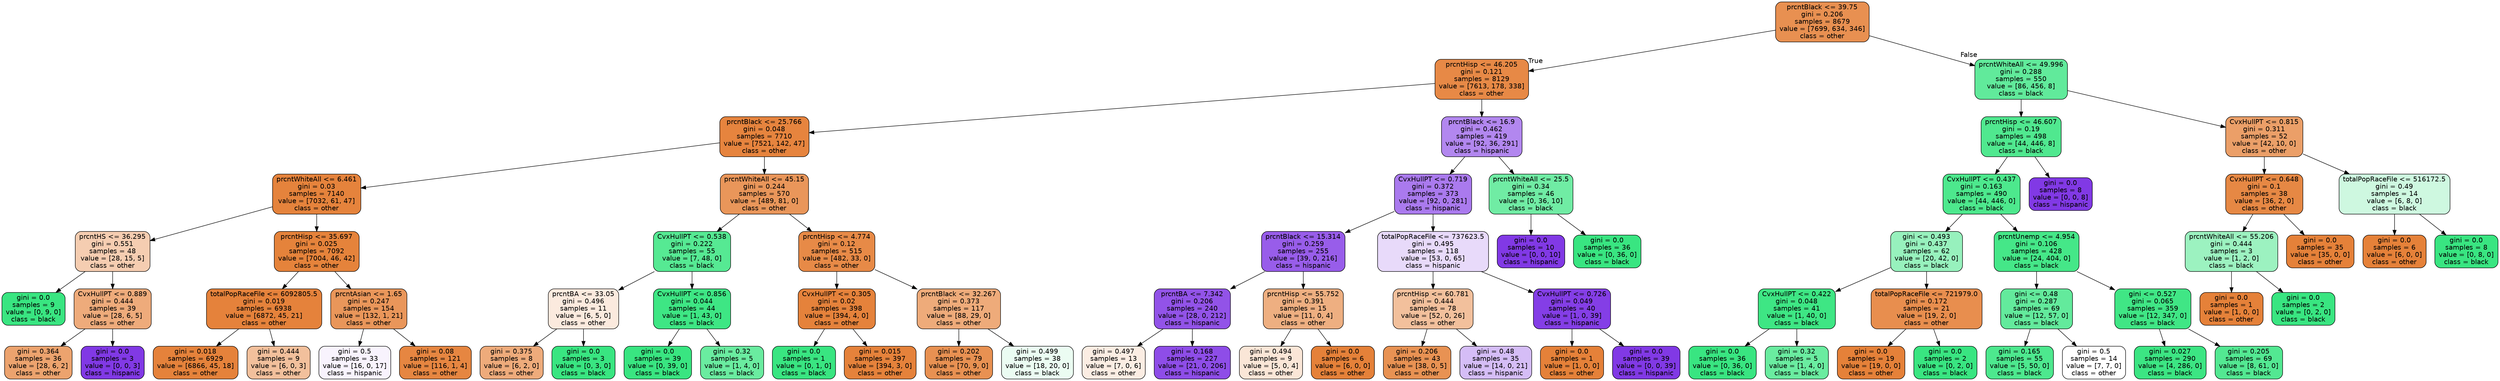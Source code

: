 digraph Tree {
node [shape=box, style="filled, rounded", color="black", fontname="helvetica"] ;
edge [fontname="helvetica"] ;
0 [label="prcntBlack <= 39.75\ngini = 0.206\nsamples = 8679\nvalue = [7699, 634, 346]\nclass = other", fillcolor="#e89051"] ;
1 [label="prcntHisp <= 46.205\ngini = 0.121\nsamples = 8129\nvalue = [7613, 178, 338]\nclass = other", fillcolor="#e78946"] ;
0 -> 1 [labeldistance=2.5, labelangle=45, headlabel="True"] ;
2 [label="prcntBlack <= 25.766\ngini = 0.048\nsamples = 7710\nvalue = [7521, 142, 47]\nclass = other", fillcolor="#e6843e"] ;
1 -> 2 ;
3 [label="prcntWhiteAll <= 6.461\ngini = 0.03\nsamples = 7140\nvalue = [7032, 61, 47]\nclass = other", fillcolor="#e5833c"] ;
2 -> 3 ;
4 [label="prcntHS <= 36.295\ngini = 0.551\nsamples = 48\nvalue = [28, 15, 5]\nclass = other", fillcolor="#f5cdb1"] ;
3 -> 4 ;
5 [label="gini = 0.0\nsamples = 9\nvalue = [0, 9, 0]\nclass = black", fillcolor="#39e581"] ;
4 -> 5 ;
6 [label="CvxHullPT <= 0.889\ngini = 0.444\nsamples = 39\nvalue = [28, 6, 5]\nclass = other", fillcolor="#eeab7b"] ;
4 -> 6 ;
7 [label="gini = 0.364\nsamples = 36\nvalue = [28, 6, 2]\nclass = other", fillcolor="#eca36e"] ;
6 -> 7 ;
8 [label="gini = 0.0\nsamples = 3\nvalue = [0, 0, 3]\nclass = hispanic", fillcolor="#8139e5"] ;
6 -> 8 ;
9 [label="prcntHisp <= 35.697\ngini = 0.025\nsamples = 7092\nvalue = [7004, 46, 42]\nclass = other", fillcolor="#e5833b"] ;
3 -> 9 ;
10 [label="totalPopRaceFile <= 6092805.5\ngini = 0.019\nsamples = 6938\nvalue = [6872, 45, 21]\nclass = other", fillcolor="#e5823b"] ;
9 -> 10 ;
11 [label="gini = 0.018\nsamples = 6929\nvalue = [6866, 45, 18]\nclass = other", fillcolor="#e5823b"] ;
10 -> 11 ;
12 [label="gini = 0.444\nsamples = 9\nvalue = [6, 0, 3]\nclass = other", fillcolor="#f2c09c"] ;
10 -> 12 ;
13 [label="prcntAsian <= 1.65\ngini = 0.247\nsamples = 154\nvalue = [132, 1, 21]\nclass = other", fillcolor="#e9965a"] ;
9 -> 13 ;
14 [label="gini = 0.5\nsamples = 33\nvalue = [16, 0, 17]\nclass = hispanic", fillcolor="#f8f3fd"] ;
13 -> 14 ;
15 [label="gini = 0.08\nsamples = 121\nvalue = [116, 1, 4]\nclass = other", fillcolor="#e68641"] ;
13 -> 15 ;
16 [label="prcntWhiteAll <= 45.15\ngini = 0.244\nsamples = 570\nvalue = [489, 81, 0]\nclass = other", fillcolor="#e9965a"] ;
2 -> 16 ;
17 [label="CvxHullPT <= 0.538\ngini = 0.222\nsamples = 55\nvalue = [7, 48, 0]\nclass = black", fillcolor="#56e993"] ;
16 -> 17 ;
18 [label="prcntBA <= 33.05\ngini = 0.496\nsamples = 11\nvalue = [6, 5, 0]\nclass = other", fillcolor="#fbeade"] ;
17 -> 18 ;
19 [label="gini = 0.375\nsamples = 8\nvalue = [6, 2, 0]\nclass = other", fillcolor="#eeab7b"] ;
18 -> 19 ;
20 [label="gini = 0.0\nsamples = 3\nvalue = [0, 3, 0]\nclass = black", fillcolor="#39e581"] ;
18 -> 20 ;
21 [label="CvxHullPT <= 0.856\ngini = 0.044\nsamples = 44\nvalue = [1, 43, 0]\nclass = black", fillcolor="#3ee684"] ;
17 -> 21 ;
22 [label="gini = 0.0\nsamples = 39\nvalue = [0, 39, 0]\nclass = black", fillcolor="#39e581"] ;
21 -> 22 ;
23 [label="gini = 0.32\nsamples = 5\nvalue = [1, 4, 0]\nclass = black", fillcolor="#6aeca0"] ;
21 -> 23 ;
24 [label="prcntHisp <= 4.774\ngini = 0.12\nsamples = 515\nvalue = [482, 33, 0]\nclass = other", fillcolor="#e78a47"] ;
16 -> 24 ;
25 [label="CvxHullPT <= 0.305\ngini = 0.02\nsamples = 398\nvalue = [394, 4, 0]\nclass = other", fillcolor="#e5823b"] ;
24 -> 25 ;
26 [label="gini = 0.0\nsamples = 1\nvalue = [0, 1, 0]\nclass = black", fillcolor="#39e581"] ;
25 -> 26 ;
27 [label="gini = 0.015\nsamples = 397\nvalue = [394, 3, 0]\nclass = other", fillcolor="#e5823b"] ;
25 -> 27 ;
28 [label="prcntBlack <= 32.267\ngini = 0.373\nsamples = 117\nvalue = [88, 29, 0]\nclass = other", fillcolor="#eeab7a"] ;
24 -> 28 ;
29 [label="gini = 0.202\nsamples = 79\nvalue = [70, 9, 0]\nclass = other", fillcolor="#e89152"] ;
28 -> 29 ;
30 [label="gini = 0.499\nsamples = 38\nvalue = [18, 20, 0]\nclass = black", fillcolor="#ebfcf2"] ;
28 -> 30 ;
31 [label="prcntBlack <= 16.9\ngini = 0.462\nsamples = 419\nvalue = [92, 36, 291]\nclass = hispanic", fillcolor="#b287ef"] ;
1 -> 31 ;
32 [label="CvxHullPT <= 0.719\ngini = 0.372\nsamples = 373\nvalue = [92, 0, 281]\nclass = hispanic", fillcolor="#aa7aee"] ;
31 -> 32 ;
33 [label="prcntBlack <= 15.314\ngini = 0.259\nsamples = 255\nvalue = [39, 0, 216]\nclass = hispanic", fillcolor="#985dea"] ;
32 -> 33 ;
34 [label="prcntBA <= 7.342\ngini = 0.206\nsamples = 240\nvalue = [28, 0, 212]\nclass = hispanic", fillcolor="#9253e8"] ;
33 -> 34 ;
35 [label="gini = 0.497\nsamples = 13\nvalue = [7, 0, 6]\nclass = other", fillcolor="#fbede3"] ;
34 -> 35 ;
36 [label="gini = 0.168\nsamples = 227\nvalue = [21, 0, 206]\nclass = hispanic", fillcolor="#8e4de8"] ;
34 -> 36 ;
37 [label="prcntHisp <= 55.752\ngini = 0.391\nsamples = 15\nvalue = [11, 0, 4]\nclass = other", fillcolor="#eeaf81"] ;
33 -> 37 ;
38 [label="gini = 0.494\nsamples = 9\nvalue = [5, 0, 4]\nclass = other", fillcolor="#fae6d7"] ;
37 -> 38 ;
39 [label="gini = 0.0\nsamples = 6\nvalue = [6, 0, 0]\nclass = other", fillcolor="#e58139"] ;
37 -> 39 ;
40 [label="totalPopRaceFile <= 737623.5\ngini = 0.495\nsamples = 118\nvalue = [53, 0, 65]\nclass = hispanic", fillcolor="#e8dafa"] ;
32 -> 40 ;
41 [label="prcntHisp <= 60.781\ngini = 0.444\nsamples = 78\nvalue = [52, 0, 26]\nclass = other", fillcolor="#f2c09c"] ;
40 -> 41 ;
42 [label="gini = 0.206\nsamples = 43\nvalue = [38, 0, 5]\nclass = other", fillcolor="#e89253"] ;
41 -> 42 ;
43 [label="gini = 0.48\nsamples = 35\nvalue = [14, 0, 21]\nclass = hispanic", fillcolor="#d5bdf6"] ;
41 -> 43 ;
44 [label="CvxHullPT <= 0.726\ngini = 0.049\nsamples = 40\nvalue = [1, 0, 39]\nclass = hispanic", fillcolor="#843ee6"] ;
40 -> 44 ;
45 [label="gini = 0.0\nsamples = 1\nvalue = [1, 0, 0]\nclass = other", fillcolor="#e58139"] ;
44 -> 45 ;
46 [label="gini = 0.0\nsamples = 39\nvalue = [0, 0, 39]\nclass = hispanic", fillcolor="#8139e5"] ;
44 -> 46 ;
47 [label="prcntWhiteAll <= 25.5\ngini = 0.34\nsamples = 46\nvalue = [0, 36, 10]\nclass = black", fillcolor="#70eca4"] ;
31 -> 47 ;
48 [label="gini = 0.0\nsamples = 10\nvalue = [0, 0, 10]\nclass = hispanic", fillcolor="#8139e5"] ;
47 -> 48 ;
49 [label="gini = 0.0\nsamples = 36\nvalue = [0, 36, 0]\nclass = black", fillcolor="#39e581"] ;
47 -> 49 ;
50 [label="prcntWhiteAll <= 49.996\ngini = 0.288\nsamples = 550\nvalue = [86, 456, 8]\nclass = black", fillcolor="#61ea9b"] ;
0 -> 50 [labeldistance=2.5, labelangle=-45, headlabel="False"] ;
51 [label="prcntHisp <= 46.607\ngini = 0.19\nsamples = 498\nvalue = [44, 446, 8]\nclass = black", fillcolor="#50e88f"] ;
50 -> 51 ;
52 [label="CvxHullPT <= 0.437\ngini = 0.163\nsamples = 490\nvalue = [44, 446, 0]\nclass = black", fillcolor="#4de88d"] ;
51 -> 52 ;
53 [label="gini <= 0.493\ngini = 0.437\nsamples = 62\nvalue = [20, 42, 0]\nclass = black", fillcolor="#97f1bd"] ;
52 -> 53 ;
54 [label="CvxHullPT <= 0.422\ngini = 0.048\nsamples = 41\nvalue = [1, 40, 0]\nclass = black", fillcolor="#3ee684"] ;
53 -> 54 ;
55 [label="gini = 0.0\nsamples = 36\nvalue = [0, 36, 0]\nclass = black", fillcolor="#39e581"] ;
54 -> 55 ;
56 [label="gini = 0.32\nsamples = 5\nvalue = [1, 4, 0]\nclass = black", fillcolor="#6aeca0"] ;
54 -> 56 ;
57 [label="totalPopRaceFile <= 721979.0\ngini = 0.172\nsamples = 21\nvalue = [19, 2, 0]\nclass = other", fillcolor="#e88e4e"] ;
53 -> 57 ;
58 [label="gini = 0.0\nsamples = 19\nvalue = [19, 0, 0]\nclass = other", fillcolor="#e58139"] ;
57 -> 58 ;
59 [label="gini = 0.0\nsamples = 2\nvalue = [0, 2, 0]\nclass = black", fillcolor="#39e581"] ;
57 -> 59 ;
60 [label="prcntUnemp <= 4.954\ngini = 0.106\nsamples = 428\nvalue = [24, 404, 0]\nclass = black", fillcolor="#45e788"] ;
52 -> 60 ;
61 [label="gini <= 0.48\ngini = 0.287\nsamples = 69\nvalue = [12, 57, 0]\nclass = black", fillcolor="#63ea9c"] ;
60 -> 61 ;
62 [label="gini = 0.165\nsamples = 55\nvalue = [5, 50, 0]\nclass = black", fillcolor="#4de88e"] ;
61 -> 62 ;
63 [label="gini = 0.5\nsamples = 14\nvalue = [7, 7, 0]\nclass = other", fillcolor="#ffffff"] ;
61 -> 63 ;
64 [label="gini <= 0.527\ngini = 0.065\nsamples = 359\nvalue = [12, 347, 0]\nclass = black", fillcolor="#40e685"] ;
60 -> 64 ;
65 [label="gini = 0.027\nsamples = 290\nvalue = [4, 286, 0]\nclass = black", fillcolor="#3ce583"] ;
64 -> 65 ;
66 [label="gini = 0.205\nsamples = 69\nvalue = [8, 61, 0]\nclass = black", fillcolor="#53e892"] ;
64 -> 66 ;
67 [label="gini = 0.0\nsamples = 8\nvalue = [0, 0, 8]\nclass = hispanic", fillcolor="#8139e5"] ;
51 -> 67 ;
68 [label="CvxHullPT <= 0.815\ngini = 0.311\nsamples = 52\nvalue = [42, 10, 0]\nclass = other", fillcolor="#eb9f68"] ;
50 -> 68 ;
69 [label="CvxHullPT <= 0.648\ngini = 0.1\nsamples = 38\nvalue = [36, 2, 0]\nclass = other", fillcolor="#e68844"] ;
68 -> 69 ;
70 [label="prcntWhiteAll <= 55.206\ngini = 0.444\nsamples = 3\nvalue = [1, 2, 0]\nclass = black", fillcolor="#9cf2c0"] ;
69 -> 70 ;
71 [label="gini = 0.0\nsamples = 1\nvalue = [1, 0, 0]\nclass = other", fillcolor="#e58139"] ;
70 -> 71 ;
72 [label="gini = 0.0\nsamples = 2\nvalue = [0, 2, 0]\nclass = black", fillcolor="#39e581"] ;
70 -> 72 ;
73 [label="gini = 0.0\nsamples = 35\nvalue = [35, 0, 0]\nclass = other", fillcolor="#e58139"] ;
69 -> 73 ;
74 [label="totalPopRaceFile <= 516172.5\ngini = 0.49\nsamples = 14\nvalue = [6, 8, 0]\nclass = black", fillcolor="#cef8e0"] ;
68 -> 74 ;
75 [label="gini = 0.0\nsamples = 6\nvalue = [6, 0, 0]\nclass = other", fillcolor="#e58139"] ;
74 -> 75 ;
76 [label="gini = 0.0\nsamples = 8\nvalue = [0, 8, 0]\nclass = black", fillcolor="#39e581"] ;
74 -> 76 ;
}